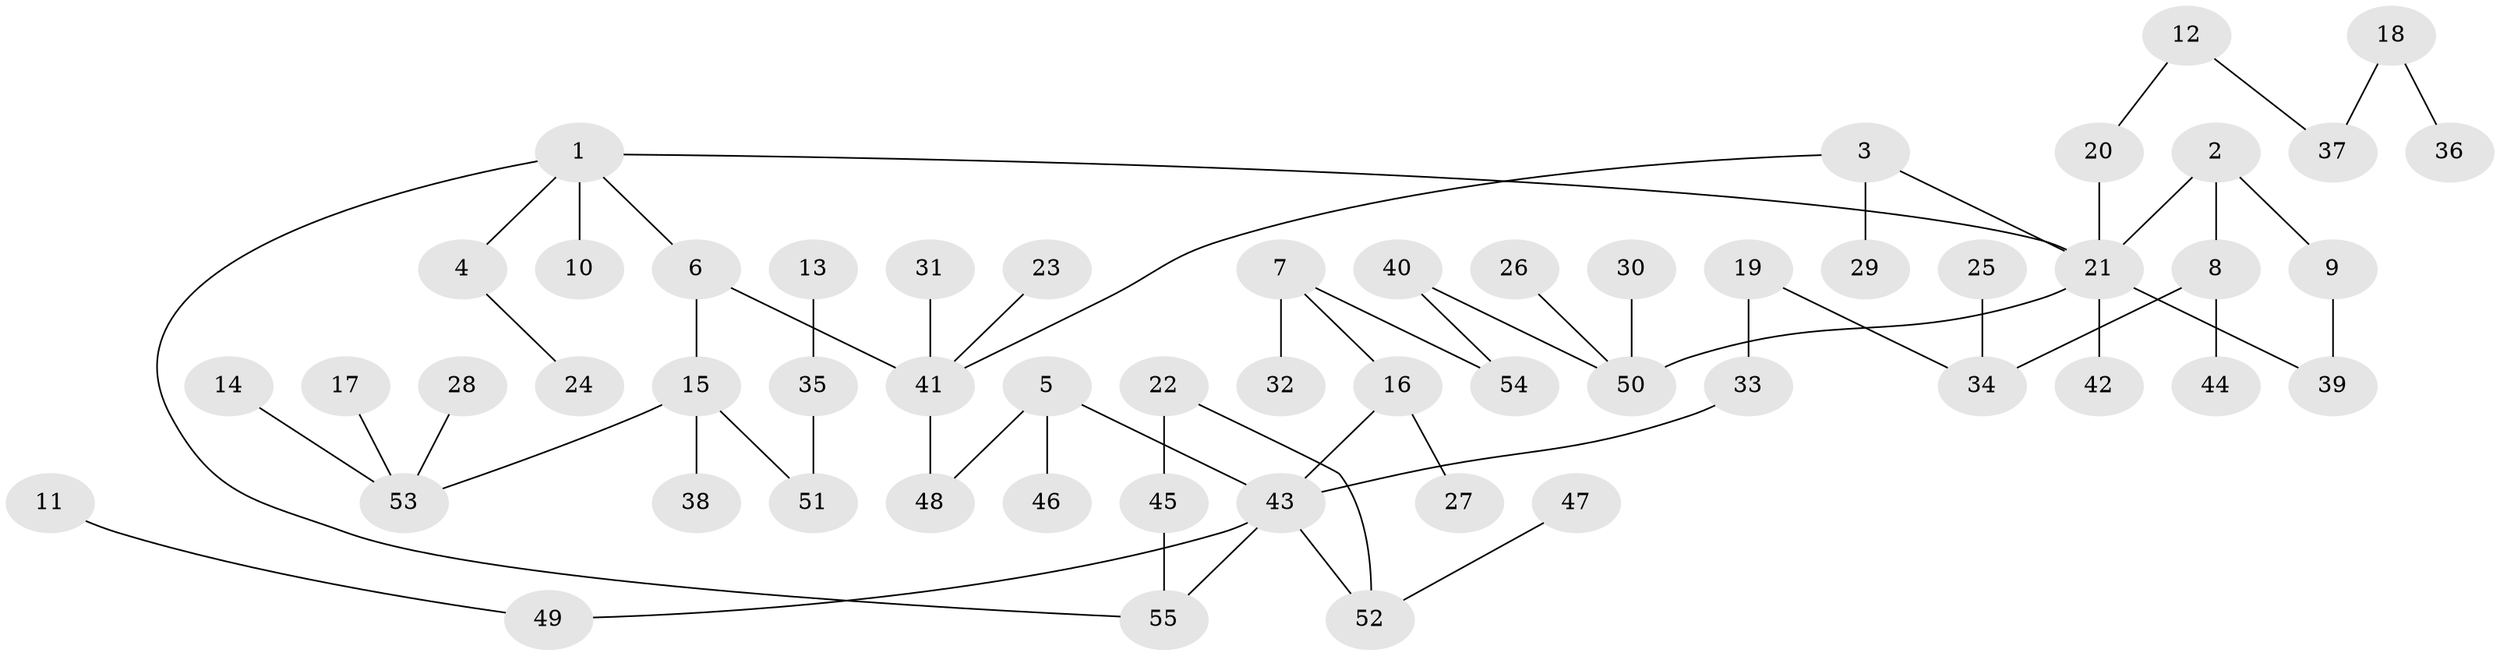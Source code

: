 // original degree distribution, {3: 0.13761467889908258, 5: 0.027522935779816515, 6: 0.027522935779816515, 8: 0.009174311926605505, 4: 0.07339449541284404, 2: 0.28440366972477066, 1: 0.44036697247706424}
// Generated by graph-tools (version 1.1) at 2025/01/03/09/25 03:01:01]
// undirected, 55 vertices, 60 edges
graph export_dot {
graph [start="1"]
  node [color=gray90,style=filled];
  1;
  2;
  3;
  4;
  5;
  6;
  7;
  8;
  9;
  10;
  11;
  12;
  13;
  14;
  15;
  16;
  17;
  18;
  19;
  20;
  21;
  22;
  23;
  24;
  25;
  26;
  27;
  28;
  29;
  30;
  31;
  32;
  33;
  34;
  35;
  36;
  37;
  38;
  39;
  40;
  41;
  42;
  43;
  44;
  45;
  46;
  47;
  48;
  49;
  50;
  51;
  52;
  53;
  54;
  55;
  1 -- 4 [weight=1.0];
  1 -- 6 [weight=1.0];
  1 -- 10 [weight=1.0];
  1 -- 21 [weight=1.0];
  1 -- 55 [weight=1.0];
  2 -- 8 [weight=1.0];
  2 -- 9 [weight=1.0];
  2 -- 21 [weight=1.0];
  3 -- 21 [weight=1.0];
  3 -- 29 [weight=1.0];
  3 -- 41 [weight=1.0];
  4 -- 24 [weight=1.0];
  5 -- 43 [weight=1.0];
  5 -- 46 [weight=1.0];
  5 -- 48 [weight=1.0];
  6 -- 15 [weight=1.0];
  6 -- 41 [weight=1.0];
  7 -- 16 [weight=1.0];
  7 -- 32 [weight=1.0];
  7 -- 54 [weight=1.0];
  8 -- 34 [weight=1.0];
  8 -- 44 [weight=1.0];
  9 -- 39 [weight=1.0];
  11 -- 49 [weight=1.0];
  12 -- 20 [weight=1.0];
  12 -- 37 [weight=1.0];
  13 -- 35 [weight=1.0];
  14 -- 53 [weight=1.0];
  15 -- 38 [weight=1.0];
  15 -- 51 [weight=1.0];
  15 -- 53 [weight=1.0];
  16 -- 27 [weight=1.0];
  16 -- 43 [weight=1.0];
  17 -- 53 [weight=1.0];
  18 -- 36 [weight=1.0];
  18 -- 37 [weight=1.0];
  19 -- 33 [weight=1.0];
  19 -- 34 [weight=1.0];
  20 -- 21 [weight=1.0];
  21 -- 39 [weight=1.0];
  21 -- 42 [weight=1.0];
  21 -- 50 [weight=1.0];
  22 -- 45 [weight=1.0];
  22 -- 52 [weight=1.0];
  23 -- 41 [weight=1.0];
  25 -- 34 [weight=1.0];
  26 -- 50 [weight=1.0];
  28 -- 53 [weight=1.0];
  30 -- 50 [weight=1.0];
  31 -- 41 [weight=1.0];
  33 -- 43 [weight=1.0];
  35 -- 51 [weight=1.0];
  40 -- 50 [weight=1.0];
  40 -- 54 [weight=1.0];
  41 -- 48 [weight=1.0];
  43 -- 49 [weight=1.0];
  43 -- 52 [weight=1.0];
  43 -- 55 [weight=1.0];
  45 -- 55 [weight=1.0];
  47 -- 52 [weight=1.0];
}
